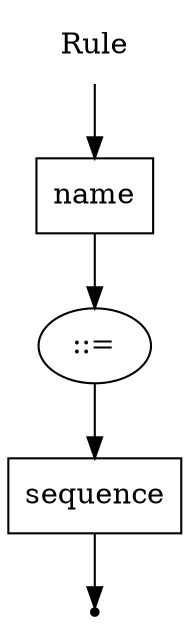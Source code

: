 digraph Rule {
    start [label = "Rule" shape = plaintext];
    end [label = "" shape = point];
    A [label = "name" shape = box];
    B [label = "::=" shape = oval];
    C [label = "sequence" shape = box];
    start -> A;
    A -> B;
    B -> C;
    C -> end;
}